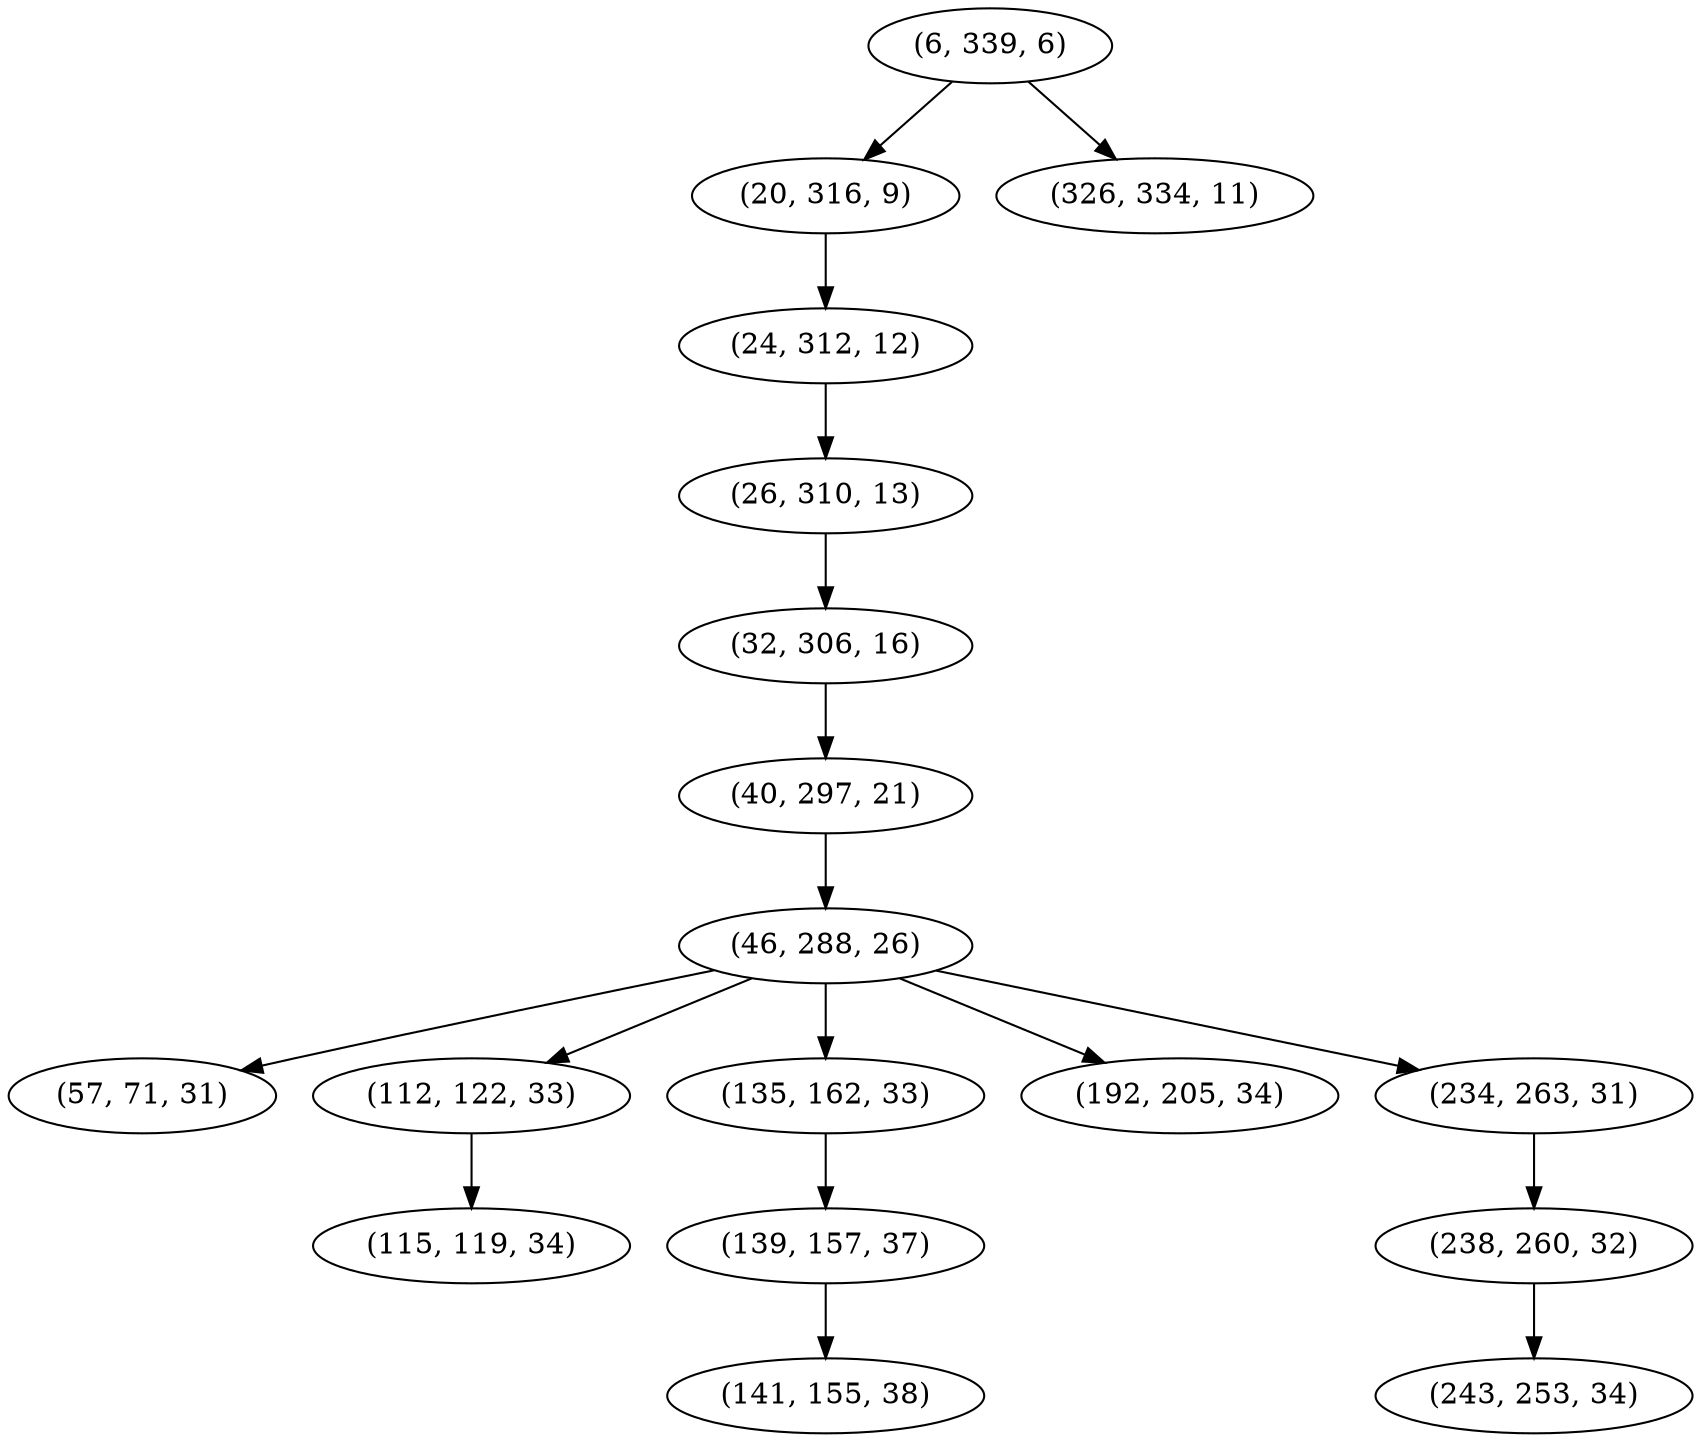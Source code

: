 digraph tree {
    "(6, 339, 6)";
    "(20, 316, 9)";
    "(24, 312, 12)";
    "(26, 310, 13)";
    "(32, 306, 16)";
    "(40, 297, 21)";
    "(46, 288, 26)";
    "(57, 71, 31)";
    "(112, 122, 33)";
    "(115, 119, 34)";
    "(135, 162, 33)";
    "(139, 157, 37)";
    "(141, 155, 38)";
    "(192, 205, 34)";
    "(234, 263, 31)";
    "(238, 260, 32)";
    "(243, 253, 34)";
    "(326, 334, 11)";
    "(6, 339, 6)" -> "(20, 316, 9)";
    "(6, 339, 6)" -> "(326, 334, 11)";
    "(20, 316, 9)" -> "(24, 312, 12)";
    "(24, 312, 12)" -> "(26, 310, 13)";
    "(26, 310, 13)" -> "(32, 306, 16)";
    "(32, 306, 16)" -> "(40, 297, 21)";
    "(40, 297, 21)" -> "(46, 288, 26)";
    "(46, 288, 26)" -> "(57, 71, 31)";
    "(46, 288, 26)" -> "(112, 122, 33)";
    "(46, 288, 26)" -> "(135, 162, 33)";
    "(46, 288, 26)" -> "(192, 205, 34)";
    "(46, 288, 26)" -> "(234, 263, 31)";
    "(112, 122, 33)" -> "(115, 119, 34)";
    "(135, 162, 33)" -> "(139, 157, 37)";
    "(139, 157, 37)" -> "(141, 155, 38)";
    "(234, 263, 31)" -> "(238, 260, 32)";
    "(238, 260, 32)" -> "(243, 253, 34)";
}
